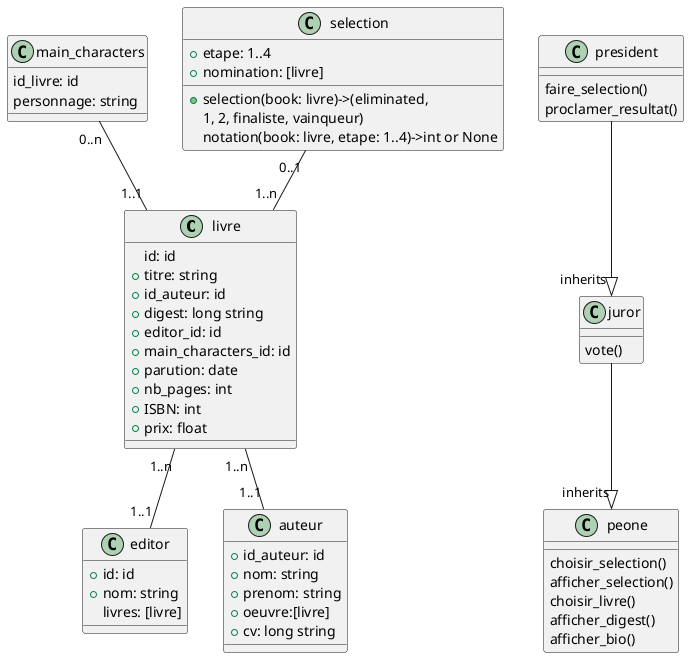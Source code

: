 @startuml
'https://plantuml.com/class-diagram
class livre{
id: id
+titre: string
+id_auteur: id
+digest: long string
+editor_id: id
+main_characters_id: id
+parution: date
+nb_pages: int
+ISBN: int
+prix: float
}
class main_characters {
id_livre: id
personnage: string
}
class editor {
+id: id
+nom: string
livres: [livre]
}
class auteur{
+id_auteur: id
+nom: string
+prenom: string
+oeuvre:[livre]
+cv: long string
}

class selection{
+etape: 1..4
+nomination: [livre]
+ selection(book: livre)->(eliminated,
1, 2, finaliste, vainqueur)
notation(book: livre, etape: 1..4)->int or None
}
class peone{
    choisir_selection()
    afficher_selection()
    choisir_livre()
    afficher_digest()
    afficher_bio()
 }
 class juror{
    vote()
 }
 class president{
    faire_selection()
    proclamer_resultat()
 }
livre"1..n"--"1..1"editor
livre"1..n"--"1..1"auteur
selection"0..1"--"1..n"livre
main_characters"0..n"--"1..1"livre
president--|>"inherits"juror
juror--|>"inherits"peone
@enduml